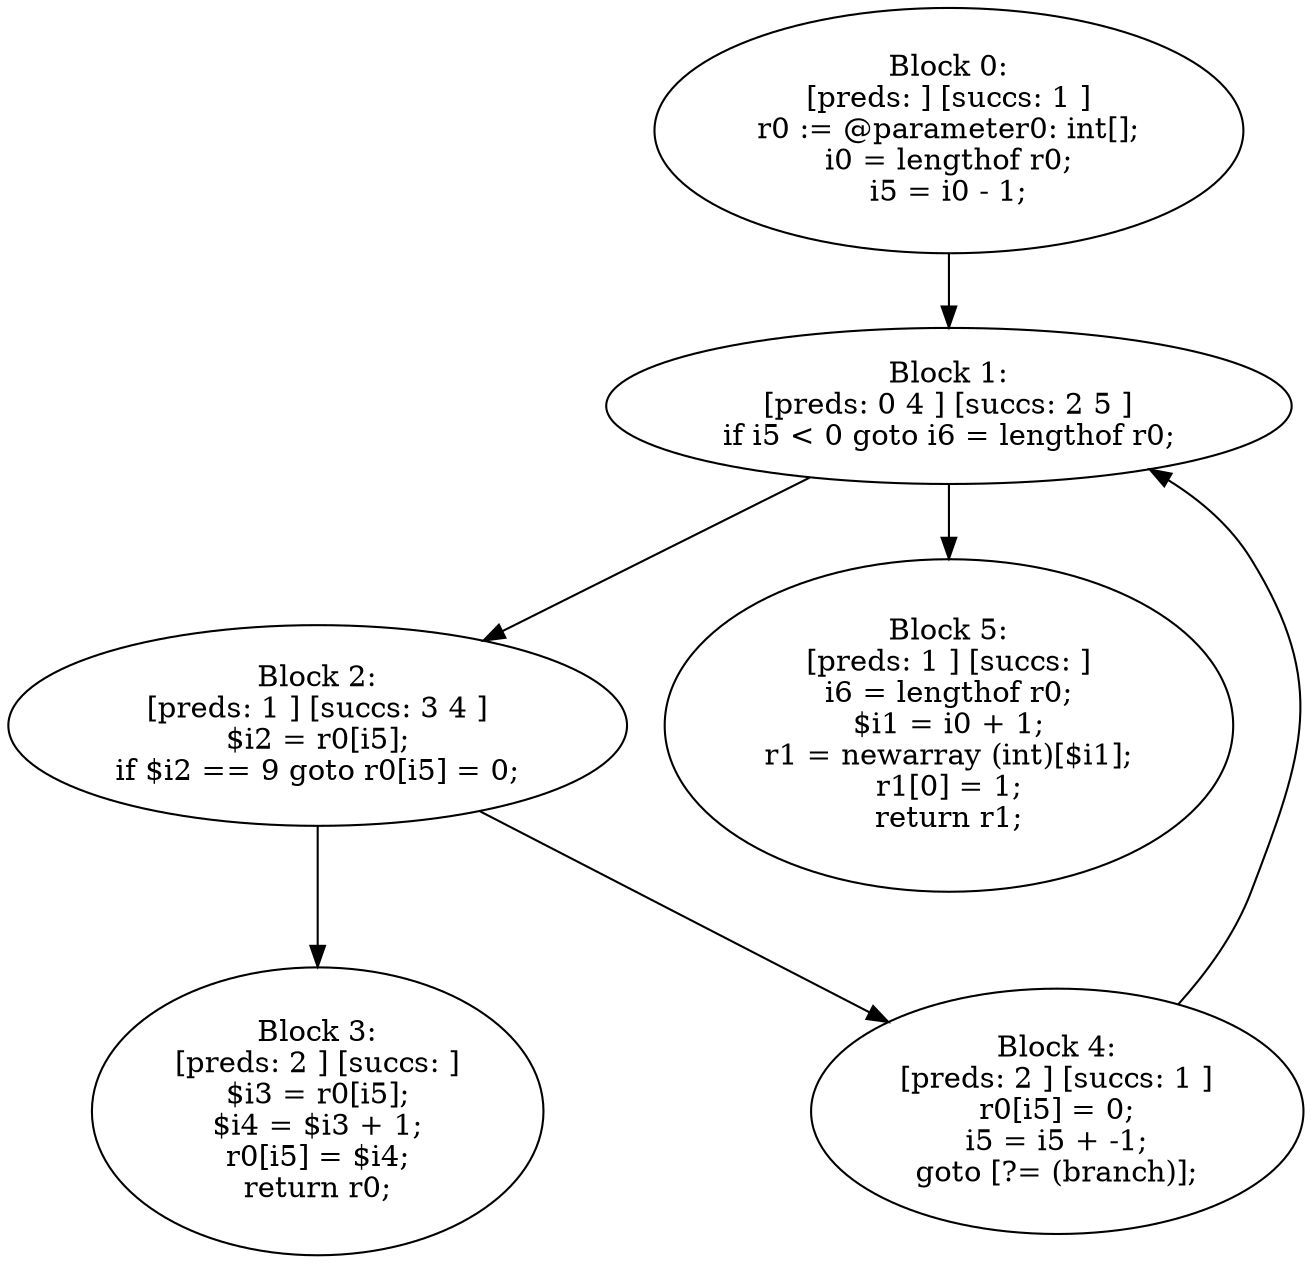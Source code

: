 digraph "unitGraph" {
    "Block 0:
[preds: ] [succs: 1 ]
r0 := @parameter0: int[];
i0 = lengthof r0;
i5 = i0 - 1;
"
    "Block 1:
[preds: 0 4 ] [succs: 2 5 ]
if i5 < 0 goto i6 = lengthof r0;
"
    "Block 2:
[preds: 1 ] [succs: 3 4 ]
$i2 = r0[i5];
if $i2 == 9 goto r0[i5] = 0;
"
    "Block 3:
[preds: 2 ] [succs: ]
$i3 = r0[i5];
$i4 = $i3 + 1;
r0[i5] = $i4;
return r0;
"
    "Block 4:
[preds: 2 ] [succs: 1 ]
r0[i5] = 0;
i5 = i5 + -1;
goto [?= (branch)];
"
    "Block 5:
[preds: 1 ] [succs: ]
i6 = lengthof r0;
$i1 = i0 + 1;
r1 = newarray (int)[$i1];
r1[0] = 1;
return r1;
"
    "Block 0:
[preds: ] [succs: 1 ]
r0 := @parameter0: int[];
i0 = lengthof r0;
i5 = i0 - 1;
"->"Block 1:
[preds: 0 4 ] [succs: 2 5 ]
if i5 < 0 goto i6 = lengthof r0;
";
    "Block 1:
[preds: 0 4 ] [succs: 2 5 ]
if i5 < 0 goto i6 = lengthof r0;
"->"Block 2:
[preds: 1 ] [succs: 3 4 ]
$i2 = r0[i5];
if $i2 == 9 goto r0[i5] = 0;
";
    "Block 1:
[preds: 0 4 ] [succs: 2 5 ]
if i5 < 0 goto i6 = lengthof r0;
"->"Block 5:
[preds: 1 ] [succs: ]
i6 = lengthof r0;
$i1 = i0 + 1;
r1 = newarray (int)[$i1];
r1[0] = 1;
return r1;
";
    "Block 2:
[preds: 1 ] [succs: 3 4 ]
$i2 = r0[i5];
if $i2 == 9 goto r0[i5] = 0;
"->"Block 3:
[preds: 2 ] [succs: ]
$i3 = r0[i5];
$i4 = $i3 + 1;
r0[i5] = $i4;
return r0;
";
    "Block 2:
[preds: 1 ] [succs: 3 4 ]
$i2 = r0[i5];
if $i2 == 9 goto r0[i5] = 0;
"->"Block 4:
[preds: 2 ] [succs: 1 ]
r0[i5] = 0;
i5 = i5 + -1;
goto [?= (branch)];
";
    "Block 4:
[preds: 2 ] [succs: 1 ]
r0[i5] = 0;
i5 = i5 + -1;
goto [?= (branch)];
"->"Block 1:
[preds: 0 4 ] [succs: 2 5 ]
if i5 < 0 goto i6 = lengthof r0;
";
}
